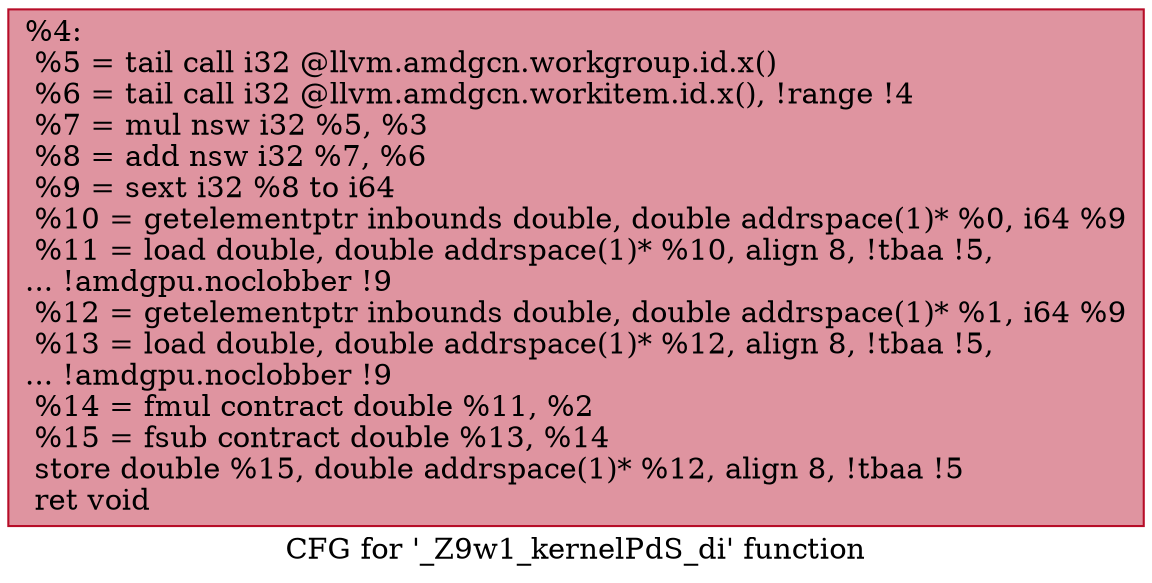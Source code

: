 digraph "CFG for '_Z9w1_kernelPdS_di' function" {
	label="CFG for '_Z9w1_kernelPdS_di' function";

	Node0x50eadf0 [shape=record,color="#b70d28ff", style=filled, fillcolor="#b70d2870",label="{%4:\l  %5 = tail call i32 @llvm.amdgcn.workgroup.id.x()\l  %6 = tail call i32 @llvm.amdgcn.workitem.id.x(), !range !4\l  %7 = mul nsw i32 %5, %3\l  %8 = add nsw i32 %7, %6\l  %9 = sext i32 %8 to i64\l  %10 = getelementptr inbounds double, double addrspace(1)* %0, i64 %9\l  %11 = load double, double addrspace(1)* %10, align 8, !tbaa !5,\l... !amdgpu.noclobber !9\l  %12 = getelementptr inbounds double, double addrspace(1)* %1, i64 %9\l  %13 = load double, double addrspace(1)* %12, align 8, !tbaa !5,\l... !amdgpu.noclobber !9\l  %14 = fmul contract double %11, %2\l  %15 = fsub contract double %13, %14\l  store double %15, double addrspace(1)* %12, align 8, !tbaa !5\l  ret void\l}"];
}
